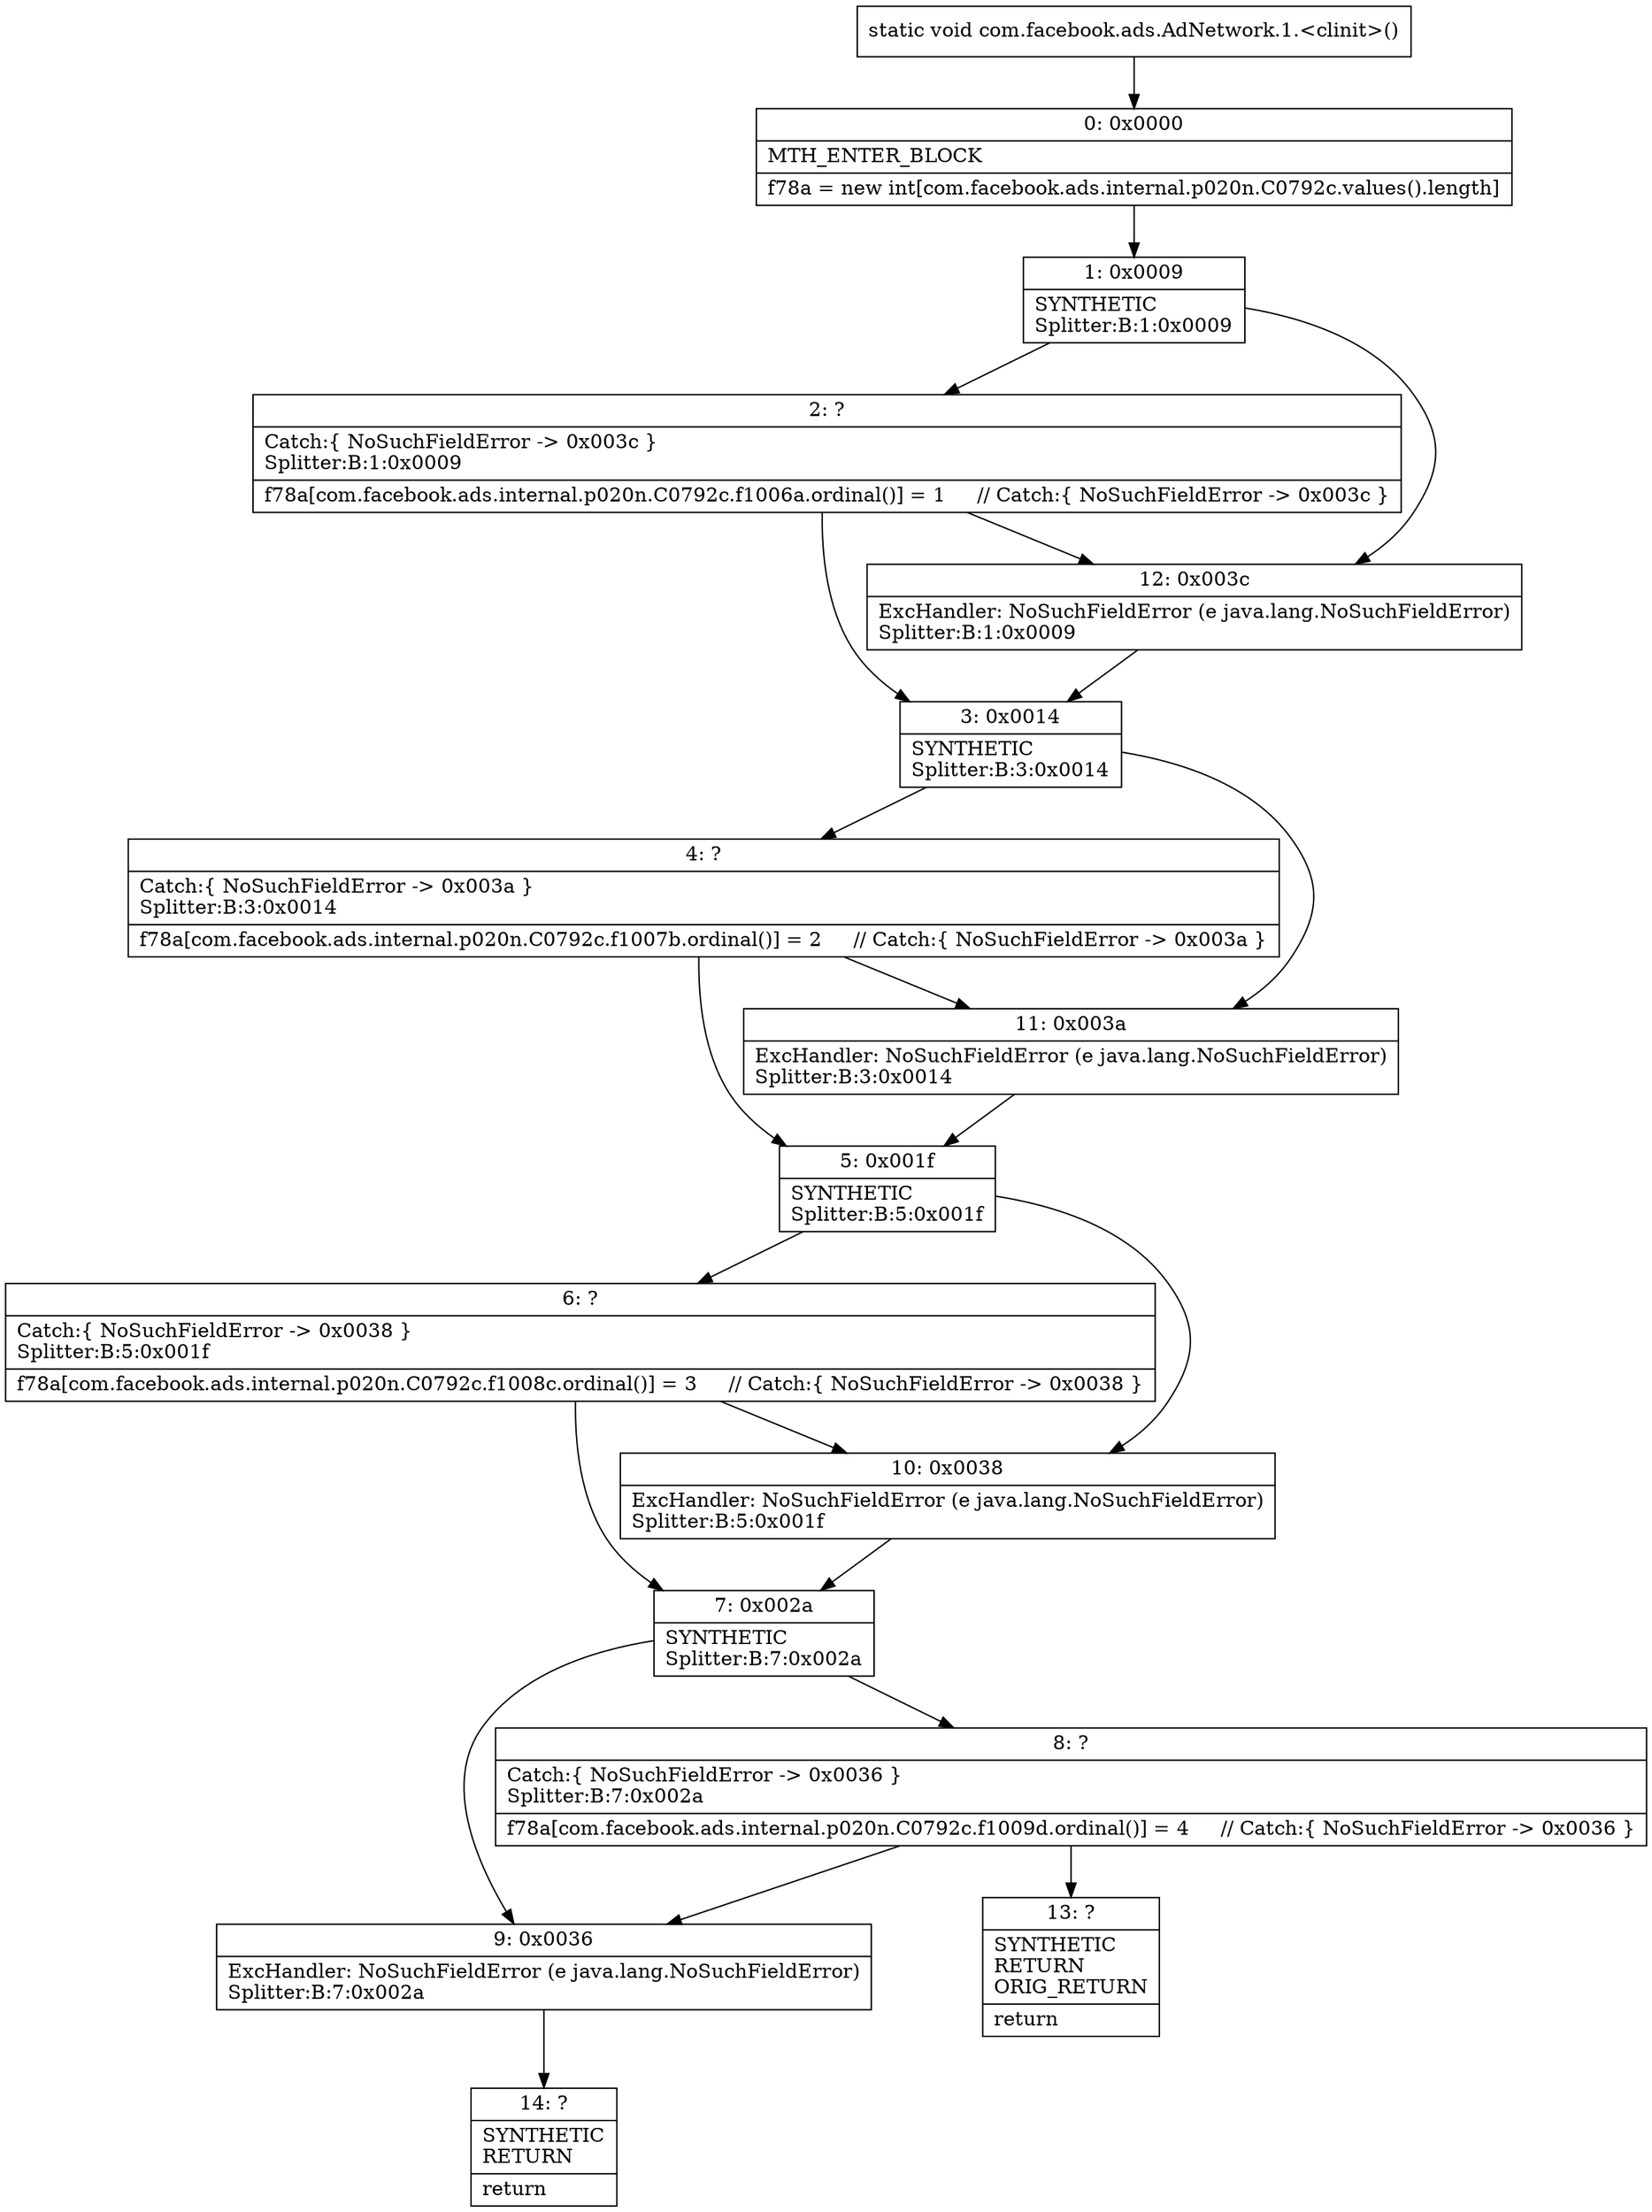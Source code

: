 digraph "CFG forcom.facebook.ads.AdNetwork.1.\<clinit\>()V" {
Node_0 [shape=record,label="{0\:\ 0x0000|MTH_ENTER_BLOCK\l|f78a = new int[com.facebook.ads.internal.p020n.C0792c.values().length]\l}"];
Node_1 [shape=record,label="{1\:\ 0x0009|SYNTHETIC\lSplitter:B:1:0x0009\l}"];
Node_2 [shape=record,label="{2\:\ ?|Catch:\{ NoSuchFieldError \-\> 0x003c \}\lSplitter:B:1:0x0009\l|f78a[com.facebook.ads.internal.p020n.C0792c.f1006a.ordinal()] = 1     \/\/ Catch:\{ NoSuchFieldError \-\> 0x003c \}\l}"];
Node_3 [shape=record,label="{3\:\ 0x0014|SYNTHETIC\lSplitter:B:3:0x0014\l}"];
Node_4 [shape=record,label="{4\:\ ?|Catch:\{ NoSuchFieldError \-\> 0x003a \}\lSplitter:B:3:0x0014\l|f78a[com.facebook.ads.internal.p020n.C0792c.f1007b.ordinal()] = 2     \/\/ Catch:\{ NoSuchFieldError \-\> 0x003a \}\l}"];
Node_5 [shape=record,label="{5\:\ 0x001f|SYNTHETIC\lSplitter:B:5:0x001f\l}"];
Node_6 [shape=record,label="{6\:\ ?|Catch:\{ NoSuchFieldError \-\> 0x0038 \}\lSplitter:B:5:0x001f\l|f78a[com.facebook.ads.internal.p020n.C0792c.f1008c.ordinal()] = 3     \/\/ Catch:\{ NoSuchFieldError \-\> 0x0038 \}\l}"];
Node_7 [shape=record,label="{7\:\ 0x002a|SYNTHETIC\lSplitter:B:7:0x002a\l}"];
Node_8 [shape=record,label="{8\:\ ?|Catch:\{ NoSuchFieldError \-\> 0x0036 \}\lSplitter:B:7:0x002a\l|f78a[com.facebook.ads.internal.p020n.C0792c.f1009d.ordinal()] = 4     \/\/ Catch:\{ NoSuchFieldError \-\> 0x0036 \}\l}"];
Node_9 [shape=record,label="{9\:\ 0x0036|ExcHandler: NoSuchFieldError (e java.lang.NoSuchFieldError)\lSplitter:B:7:0x002a\l}"];
Node_10 [shape=record,label="{10\:\ 0x0038|ExcHandler: NoSuchFieldError (e java.lang.NoSuchFieldError)\lSplitter:B:5:0x001f\l}"];
Node_11 [shape=record,label="{11\:\ 0x003a|ExcHandler: NoSuchFieldError (e java.lang.NoSuchFieldError)\lSplitter:B:3:0x0014\l}"];
Node_12 [shape=record,label="{12\:\ 0x003c|ExcHandler: NoSuchFieldError (e java.lang.NoSuchFieldError)\lSplitter:B:1:0x0009\l}"];
Node_13 [shape=record,label="{13\:\ ?|SYNTHETIC\lRETURN\lORIG_RETURN\l|return\l}"];
Node_14 [shape=record,label="{14\:\ ?|SYNTHETIC\lRETURN\l|return\l}"];
MethodNode[shape=record,label="{static void com.facebook.ads.AdNetwork.1.\<clinit\>() }"];
MethodNode -> Node_0;
Node_0 -> Node_1;
Node_1 -> Node_2;
Node_1 -> Node_12;
Node_2 -> Node_3;
Node_2 -> Node_12;
Node_3 -> Node_4;
Node_3 -> Node_11;
Node_4 -> Node_5;
Node_4 -> Node_11;
Node_5 -> Node_6;
Node_5 -> Node_10;
Node_6 -> Node_7;
Node_6 -> Node_10;
Node_7 -> Node_8;
Node_7 -> Node_9;
Node_8 -> Node_9;
Node_8 -> Node_13;
Node_9 -> Node_14;
Node_10 -> Node_7;
Node_11 -> Node_5;
Node_12 -> Node_3;
}

